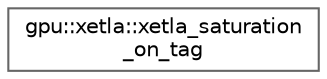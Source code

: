 digraph "Graphical Class Hierarchy"
{
 // LATEX_PDF_SIZE
  bgcolor="transparent";
  edge [fontname=Helvetica,fontsize=10,labelfontname=Helvetica,labelfontsize=10];
  node [fontname=Helvetica,fontsize=10,shape=box,height=0.2,width=0.4];
  rankdir="LR";
  Node0 [id="Node000000",label="gpu::xetla::xetla_saturation\l_on_tag",height=0.2,width=0.4,color="grey40", fillcolor="white", style="filled",URL="$classgpu_1_1xetla_1_1xetla__saturation__on__tag.html",tooltip=" "];
}
